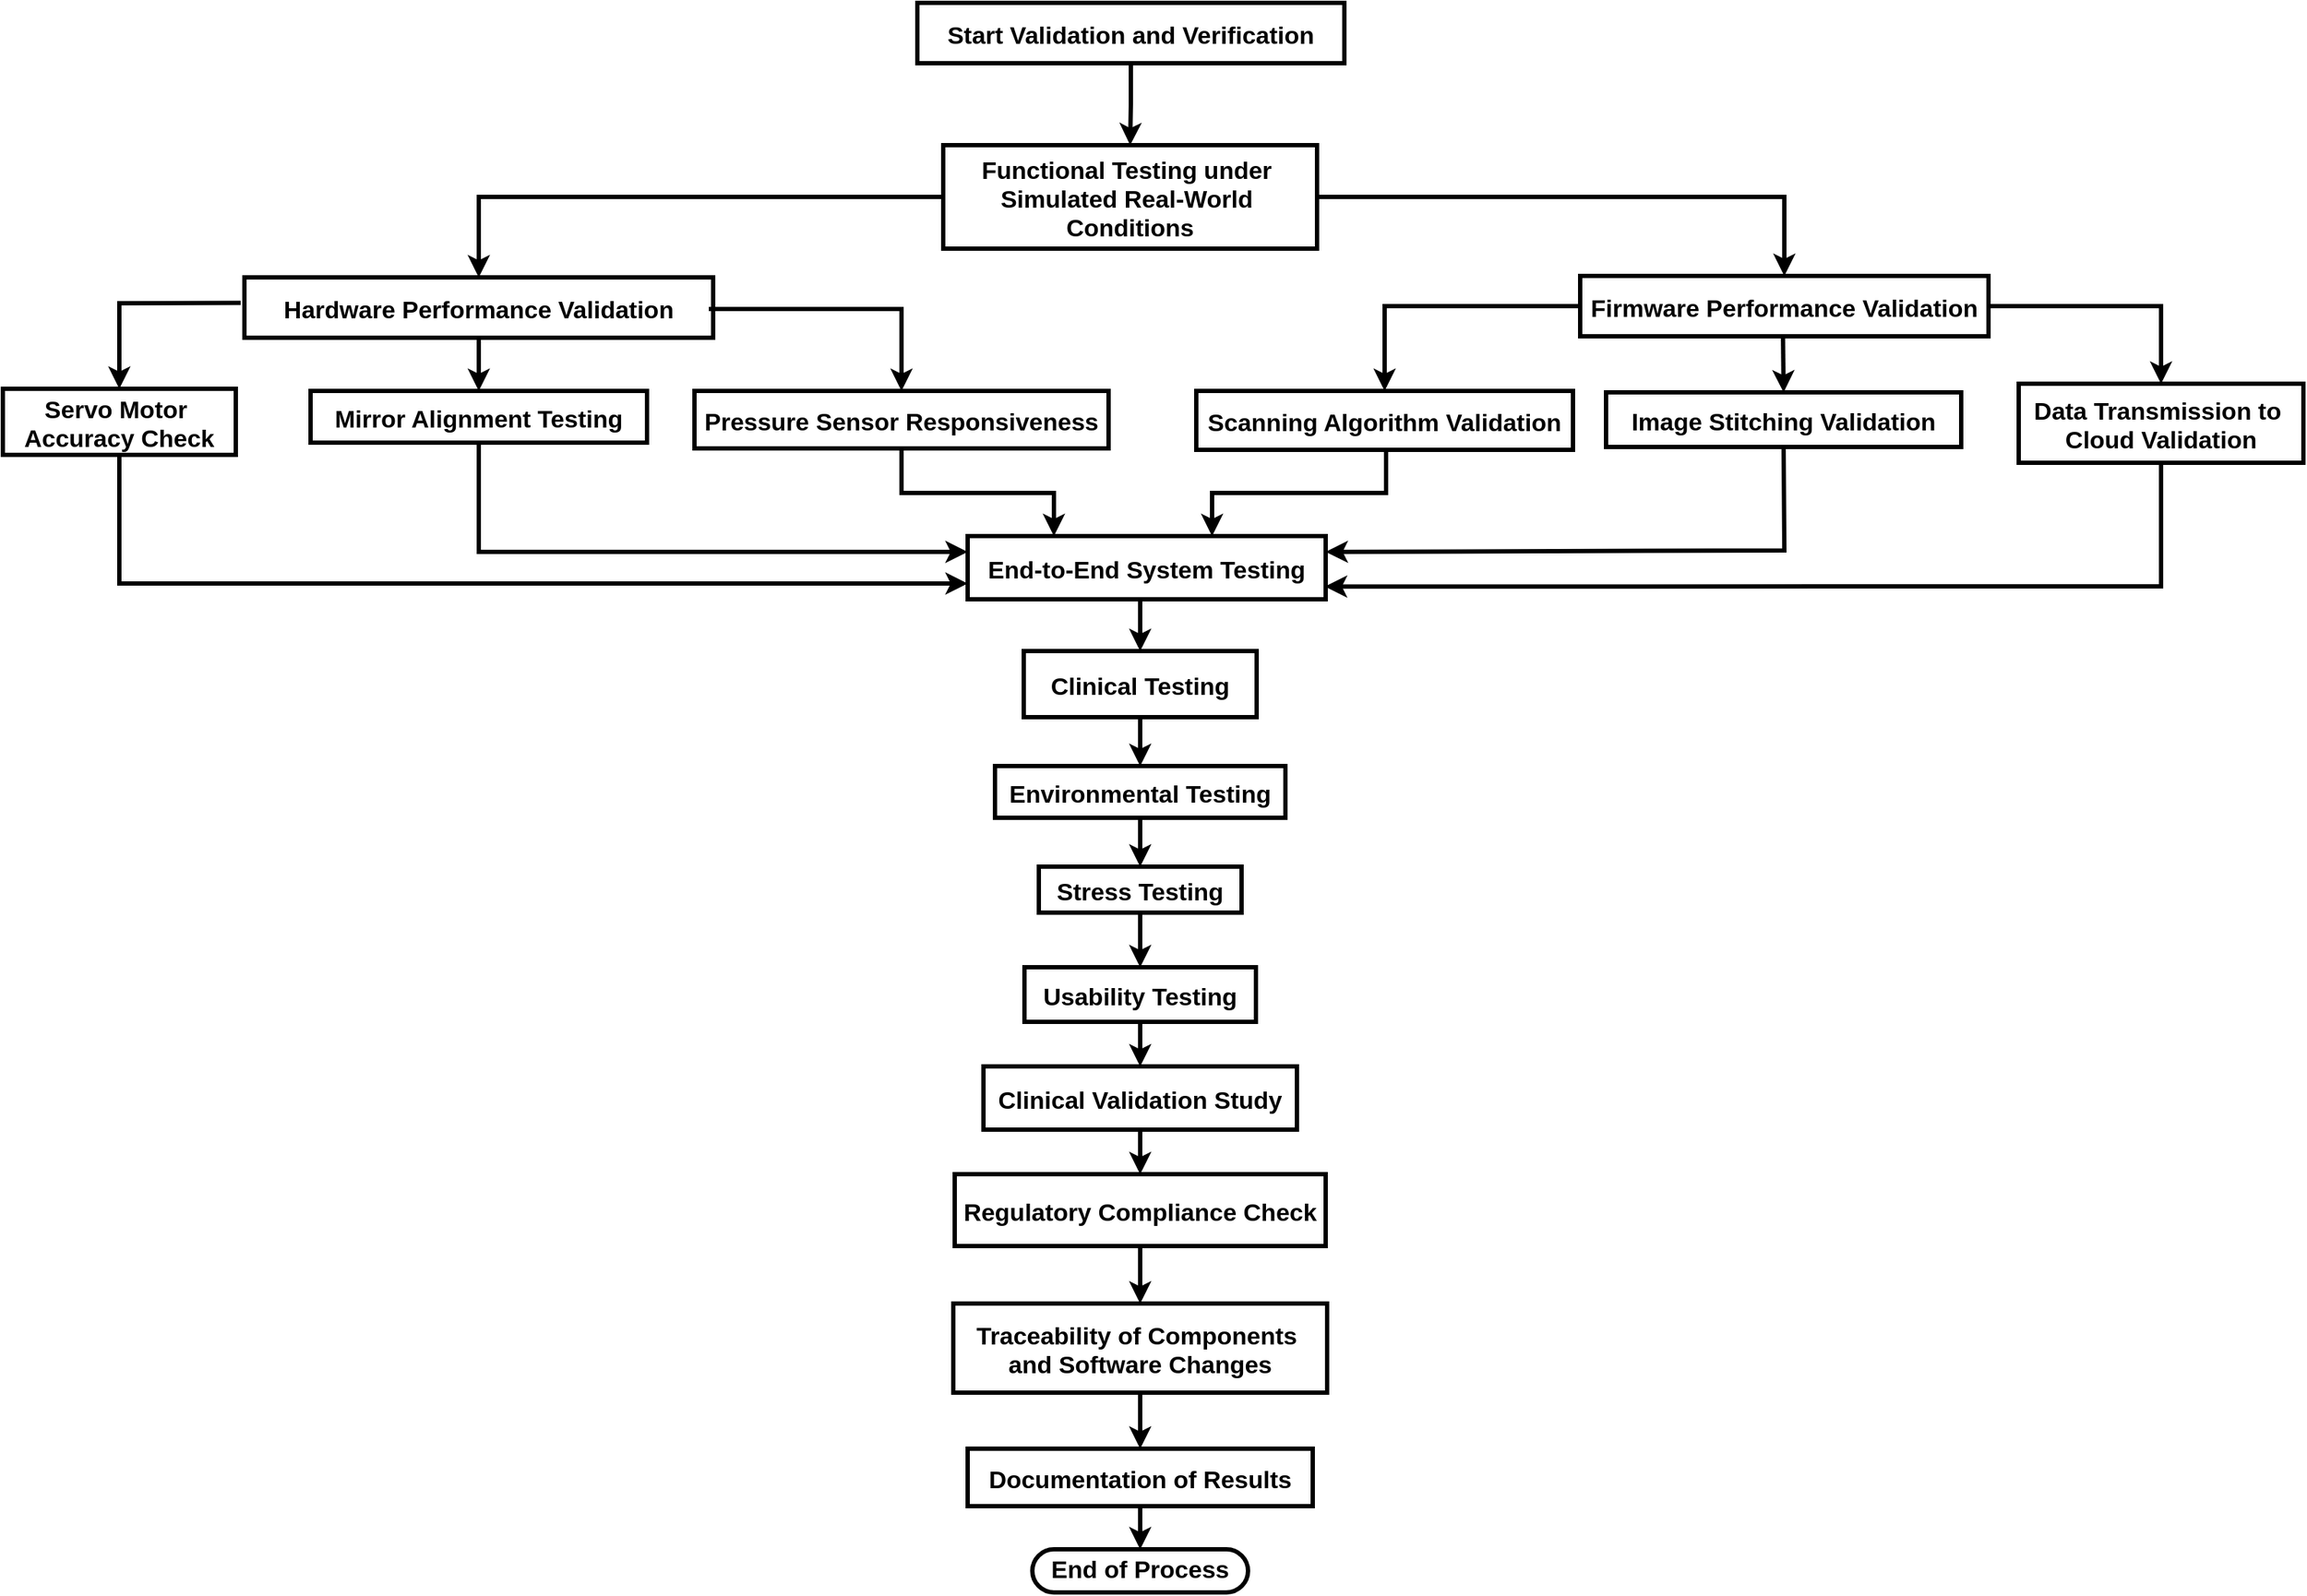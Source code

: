 <mxfile version="26.0.8">
  <diagram name="Page-1" id="9_S4-oZMPIDF2kMcaeqE">
    <mxGraphModel dx="1760" dy="1236" grid="1" gridSize="10" guides="1" tooltips="1" connect="1" arrows="1" fold="1" page="1" pageScale="1" pageWidth="850" pageHeight="1100" math="0" shadow="0">
      <root>
        <mxCell id="0" />
        <mxCell id="1" parent="0" />
        <mxCell id="mbjKoLQ1G7d1JcdDJhB6-5" value="" style="edgeStyle=orthogonalEdgeStyle;rounded=0;orthogonalLoop=1;jettySize=auto;html=1;strokeWidth=3;fontSize=17;" parent="1" source="RaB8Zx3YZueJD3Fqz5m5-1" target="RaB8Zx3YZueJD3Fqz5m5-2" edge="1">
          <mxGeometry relative="1" as="geometry" />
        </mxCell>
        <mxCell id="RaB8Zx3YZueJD3Fqz5m5-1" value="Start Validation and Verification" style="fillColor=none;strokeColor=default;strokeWidth=3;fontSize=17;fontStyle=1" parent="1" vertex="1">
          <mxGeometry x="755" y="49" width="297" height="42" as="geometry" />
        </mxCell>
        <mxCell id="RaB8Zx3YZueJD3Fqz5m5-2" value="Functional Testing under &#xa;Simulated Real-World &#xa;Conditions" style="fillColor=none;strokeColor=default;strokeWidth=3;fontSize=17;fontStyle=1" parent="1" vertex="1">
          <mxGeometry x="773" y="148" width="260" height="72" as="geometry" />
        </mxCell>
        <mxCell id="mbjKoLQ1G7d1JcdDJhB6-15" value="" style="edgeStyle=orthogonalEdgeStyle;rounded=0;orthogonalLoop=1;jettySize=auto;html=1;strokeWidth=3;fontSize=17;" parent="1" source="RaB8Zx3YZueJD3Fqz5m5-3" target="RaB8Zx3YZueJD3Fqz5m5-6" edge="1">
          <mxGeometry relative="1" as="geometry" />
        </mxCell>
        <mxCell id="RaB8Zx3YZueJD3Fqz5m5-3" value="Hardware Performance Validation" style="fillColor=none;strokeColor=default;strokeWidth=3;fontSize=17;fontStyle=1" parent="1" vertex="1">
          <mxGeometry x="287" y="240" width="326" height="42" as="geometry" />
        </mxCell>
        <mxCell id="RaB8Zx3YZueJD3Fqz5m5-4" value="Firmware Performance Validation" style="fillColor=none;strokeColor=default;strokeWidth=3;fontSize=17;fontStyle=1" parent="1" vertex="1">
          <mxGeometry x="1216" y="239" width="284" height="42" as="geometry" />
        </mxCell>
        <mxCell id="RaB8Zx3YZueJD3Fqz5m5-5" value="Servo Motor &#xa;Accuracy Check" style="fillColor=none;strokeColor=default;strokeWidth=3;fontSize=17;fontStyle=1" parent="1" vertex="1">
          <mxGeometry x="119" y="317.5" width="162" height="46" as="geometry" />
        </mxCell>
        <mxCell id="RaB8Zx3YZueJD3Fqz5m5-6" value="Mirror Alignment Testing" style="fillColor=none;strokeColor=default;strokeWidth=3;fontSize=17;fontStyle=1" parent="1" vertex="1">
          <mxGeometry x="333" y="319" width="234" height="36" as="geometry" />
        </mxCell>
        <mxCell id="mbjKoLQ1G7d1JcdDJhB6-38" value="" style="edgeStyle=orthogonalEdgeStyle;rounded=0;orthogonalLoop=1;jettySize=auto;html=1;strokeWidth=3;exitX=0.5;exitY=1;exitDx=0;exitDy=0;fontSize=17;" parent="1" source="RaB8Zx3YZueJD3Fqz5m5-7" target="RaB8Zx3YZueJD3Fqz5m5-11" edge="1">
          <mxGeometry relative="1" as="geometry">
            <Array as="points">
              <mxPoint x="744" y="390" />
              <mxPoint x="850" y="390" />
            </Array>
            <mxPoint x="744" y="369" as="sourcePoint" />
          </mxGeometry>
        </mxCell>
        <mxCell id="RaB8Zx3YZueJD3Fqz5m5-7" value="Pressure Sensor Responsiveness" style="fillColor=none;strokeColor=default;strokeWidth=3;fontSize=17;fontStyle=1" parent="1" vertex="1">
          <mxGeometry x="600" y="319" width="288" height="40" as="geometry" />
        </mxCell>
        <mxCell id="mbjKoLQ1G7d1JcdDJhB6-39" value="" style="edgeStyle=orthogonalEdgeStyle;rounded=0;orthogonalLoop=1;jettySize=auto;html=1;strokeWidth=3;exitX=0.5;exitY=1;exitDx=0;exitDy=0;fontSize=17;" parent="1" source="RaB8Zx3YZueJD3Fqz5m5-8" target="RaB8Zx3YZueJD3Fqz5m5-11" edge="1">
          <mxGeometry relative="1" as="geometry">
            <Array as="points">
              <mxPoint x="1081" y="390" />
              <mxPoint x="960" y="390" />
            </Array>
            <mxPoint x="1080" y="369" as="sourcePoint" />
          </mxGeometry>
        </mxCell>
        <mxCell id="RaB8Zx3YZueJD3Fqz5m5-8" value="Scanning Algorithm Validation" style="fillColor=none;strokeColor=default;strokeWidth=3;fontSize=17;fontStyle=1" parent="1" vertex="1">
          <mxGeometry x="949" y="319" width="262" height="41" as="geometry" />
        </mxCell>
        <mxCell id="RaB8Zx3YZueJD3Fqz5m5-9" value="Image Stitching Validation" style="fillColor=none;strokeColor=default;strokeWidth=3;fontSize=17;fontStyle=1" parent="1" vertex="1">
          <mxGeometry x="1234" y="320" width="247" height="38" as="geometry" />
        </mxCell>
        <mxCell id="RaB8Zx3YZueJD3Fqz5m5-10" value="Data Transmission to &#xa;Cloud Validation" style="fillColor=none;strokeColor=default;strokeWidth=3;fontSize=17;fontStyle=1" parent="1" vertex="1">
          <mxGeometry x="1521" y="314" width="198" height="55" as="geometry" />
        </mxCell>
        <mxCell id="mbjKoLQ1G7d1JcdDJhB6-20" value="" style="edgeStyle=orthogonalEdgeStyle;rounded=0;orthogonalLoop=1;jettySize=auto;html=1;strokeWidth=3;entryX=0.5;entryY=0;entryDx=0;entryDy=0;fontSize=17;" parent="1" target="RaB8Zx3YZueJD3Fqz5m5-12" edge="1">
          <mxGeometry relative="1" as="geometry">
            <mxPoint x="910" y="464" as="sourcePoint" />
            <mxPoint x="920" y="663" as="targetPoint" />
            <Array as="points">
              <mxPoint x="910" y="490" />
              <mxPoint x="910" y="490" />
            </Array>
          </mxGeometry>
        </mxCell>
        <mxCell id="RaB8Zx3YZueJD3Fqz5m5-11" value="End-to-End System Testing" style="fillColor=none;strokeColor=default;strokeWidth=3;fontSize=17;fontStyle=1" parent="1" vertex="1">
          <mxGeometry x="790" y="420" width="249" height="44" as="geometry" />
        </mxCell>
        <mxCell id="mbjKoLQ1G7d1JcdDJhB6-21" value="" style="edgeStyle=orthogonalEdgeStyle;rounded=0;orthogonalLoop=1;jettySize=auto;html=1;strokeWidth=3;fontSize=17;" parent="1" source="RaB8Zx3YZueJD3Fqz5m5-12" target="RaB8Zx3YZueJD3Fqz5m5-13" edge="1">
          <mxGeometry relative="1" as="geometry" />
        </mxCell>
        <mxCell id="RaB8Zx3YZueJD3Fqz5m5-12" value="Clinical Testing" style="fillColor=none;strokeColor=default;strokeWidth=3;fontSize=17;fontStyle=1" parent="1" vertex="1">
          <mxGeometry x="829" y="500" width="162" height="46" as="geometry" />
        </mxCell>
        <mxCell id="mbjKoLQ1G7d1JcdDJhB6-22" value="" style="edgeStyle=orthogonalEdgeStyle;rounded=0;orthogonalLoop=1;jettySize=auto;html=1;strokeWidth=3;fontSize=17;" parent="1" source="RaB8Zx3YZueJD3Fqz5m5-13" target="RaB8Zx3YZueJD3Fqz5m5-14" edge="1">
          <mxGeometry relative="1" as="geometry" />
        </mxCell>
        <mxCell id="RaB8Zx3YZueJD3Fqz5m5-13" value="Environmental Testing" style="fillColor=none;strokeColor=default;strokeWidth=3;fontSize=17;fontStyle=1" parent="1" vertex="1">
          <mxGeometry x="809" y="580" width="202" height="36" as="geometry" />
        </mxCell>
        <mxCell id="mbjKoLQ1G7d1JcdDJhB6-23" value="" style="edgeStyle=orthogonalEdgeStyle;rounded=0;orthogonalLoop=1;jettySize=auto;html=1;strokeWidth=3;fontSize=17;" parent="1" source="RaB8Zx3YZueJD3Fqz5m5-14" target="RaB8Zx3YZueJD3Fqz5m5-15" edge="1">
          <mxGeometry relative="1" as="geometry" />
        </mxCell>
        <mxCell id="RaB8Zx3YZueJD3Fqz5m5-14" value="Stress Testing" style="fillColor=none;strokeColor=default;strokeWidth=3;fontSize=17;fontStyle=1" parent="1" vertex="1">
          <mxGeometry x="839.5" y="650" width="141" height="32" as="geometry" />
        </mxCell>
        <mxCell id="mbjKoLQ1G7d1JcdDJhB6-24" value="" style="edgeStyle=orthogonalEdgeStyle;rounded=0;orthogonalLoop=1;jettySize=auto;html=1;strokeWidth=3;fontSize=17;" parent="1" source="RaB8Zx3YZueJD3Fqz5m5-15" target="RaB8Zx3YZueJD3Fqz5m5-16" edge="1">
          <mxGeometry relative="1" as="geometry" />
        </mxCell>
        <mxCell id="RaB8Zx3YZueJD3Fqz5m5-15" value="Usability Testing" style="fillColor=none;strokeColor=default;strokeWidth=3;fontSize=17;fontStyle=1" parent="1" vertex="1">
          <mxGeometry x="829.5" y="720" width="161" height="38" as="geometry" />
        </mxCell>
        <mxCell id="mbjKoLQ1G7d1JcdDJhB6-25" value="" style="edgeStyle=orthogonalEdgeStyle;rounded=0;orthogonalLoop=1;jettySize=auto;html=1;strokeWidth=3;fontSize=17;" parent="1" source="RaB8Zx3YZueJD3Fqz5m5-16" target="RaB8Zx3YZueJD3Fqz5m5-17" edge="1">
          <mxGeometry relative="1" as="geometry" />
        </mxCell>
        <mxCell id="RaB8Zx3YZueJD3Fqz5m5-16" value="Clinical Validation Study" style="fillColor=none;strokeColor=default;strokeWidth=3;fontSize=17;fontStyle=1" parent="1" vertex="1">
          <mxGeometry x="801" y="789" width="218" height="44" as="geometry" />
        </mxCell>
        <mxCell id="mbjKoLQ1G7d1JcdDJhB6-26" value="" style="edgeStyle=orthogonalEdgeStyle;rounded=0;orthogonalLoop=1;jettySize=auto;html=1;strokeWidth=3;fontSize=17;" parent="1" source="RaB8Zx3YZueJD3Fqz5m5-17" target="RaB8Zx3YZueJD3Fqz5m5-18" edge="1">
          <mxGeometry relative="1" as="geometry" />
        </mxCell>
        <mxCell id="RaB8Zx3YZueJD3Fqz5m5-17" value="Regulatory Compliance Check" style="fillColor=none;strokeColor=default;strokeWidth=3;fontSize=17;fontStyle=1" parent="1" vertex="1">
          <mxGeometry x="781" y="864" width="258" height="50" as="geometry" />
        </mxCell>
        <mxCell id="mbjKoLQ1G7d1JcdDJhB6-27" value="" style="edgeStyle=orthogonalEdgeStyle;rounded=0;orthogonalLoop=1;jettySize=auto;html=1;strokeWidth=3;fontSize=17;" parent="1" source="RaB8Zx3YZueJD3Fqz5m5-18" target="RaB8Zx3YZueJD3Fqz5m5-19" edge="1">
          <mxGeometry relative="1" as="geometry" />
        </mxCell>
        <mxCell id="RaB8Zx3YZueJD3Fqz5m5-18" value="Traceability of Components &#xa;and Software Changes" style="fillColor=none;strokeColor=default;strokeWidth=3;fontSize=17;fontStyle=1" parent="1" vertex="1">
          <mxGeometry x="780" y="954" width="260" height="62" as="geometry" />
        </mxCell>
        <mxCell id="mbjKoLQ1G7d1JcdDJhB6-28" value="" style="edgeStyle=orthogonalEdgeStyle;rounded=0;orthogonalLoop=1;jettySize=auto;html=1;strokeWidth=3;entryX=0.5;entryY=0;entryDx=0;entryDy=0;fontSize=17;" parent="1" source="RaB8Zx3YZueJD3Fqz5m5-19" target="PR9_6el4DPD6OROVmvY0-1" edge="1">
          <mxGeometry relative="1" as="geometry">
            <mxPoint x="690.5" y="1165.0" as="targetPoint" />
          </mxGeometry>
        </mxCell>
        <mxCell id="RaB8Zx3YZueJD3Fqz5m5-19" value="Documentation of Results" style="fillColor=none;strokeColor=default;strokeWidth=3;fontSize=17;fontStyle=1" parent="1" vertex="1">
          <mxGeometry x="790" y="1055" width="240" height="40" as="geometry" />
        </mxCell>
        <mxCell id="mbjKoLQ1G7d1JcdDJhB6-1" value="" style="endArrow=classic;html=1;rounded=0;entryX=0.5;entryY=0;entryDx=0;entryDy=0;exitX=0;exitY=0.5;exitDx=0;exitDy=0;strokeWidth=3;fontSize=17;" parent="1" source="RaB8Zx3YZueJD3Fqz5m5-2" target="RaB8Zx3YZueJD3Fqz5m5-3" edge="1">
          <mxGeometry width="50" height="50" relative="1" as="geometry">
            <mxPoint x="560" y="209" as="sourcePoint" />
            <mxPoint x="610" y="159" as="targetPoint" />
            <Array as="points">
              <mxPoint x="450" y="184" />
            </Array>
          </mxGeometry>
        </mxCell>
        <mxCell id="mbjKoLQ1G7d1JcdDJhB6-2" value="" style="endArrow=classic;html=1;rounded=0;entryX=0.5;entryY=0;entryDx=0;entryDy=0;exitX=1;exitY=0.5;exitDx=0;exitDy=0;strokeWidth=3;fontSize=17;" parent="1" source="RaB8Zx3YZueJD3Fqz5m5-2" target="RaB8Zx3YZueJD3Fqz5m5-4" edge="1">
          <mxGeometry width="50" height="50" relative="1" as="geometry">
            <mxPoint x="1438" y="190" as="sourcePoint" />
            <mxPoint x="1112" y="324" as="targetPoint" />
            <Array as="points">
              <mxPoint x="1358" y="184" />
            </Array>
          </mxGeometry>
        </mxCell>
        <mxCell id="mbjKoLQ1G7d1JcdDJhB6-12" value="" style="endArrow=classic;html=1;rounded=0;entryX=0.5;entryY=0;entryDx=0;entryDy=0;exitX=1;exitY=0.5;exitDx=0;exitDy=0;strokeWidth=3;fontSize=17;" parent="1" target="RaB8Zx3YZueJD3Fqz5m5-7" edge="1">
          <mxGeometry width="50" height="50" relative="1" as="geometry">
            <mxPoint x="610" y="262" as="sourcePoint" />
            <mxPoint x="744" y="366" as="targetPoint" />
            <Array as="points">
              <mxPoint x="744" y="262" />
            </Array>
          </mxGeometry>
        </mxCell>
        <mxCell id="mbjKoLQ1G7d1JcdDJhB6-13" value="" style="endArrow=classic;html=1;rounded=0;entryX=0.5;entryY=0;entryDx=0;entryDy=0;strokeWidth=3;exitX=-0.008;exitY=0.424;exitDx=0;exitDy=0;exitPerimeter=0;fontSize=17;" parent="1" source="RaB8Zx3YZueJD3Fqz5m5-3" target="RaB8Zx3YZueJD3Fqz5m5-5" edge="1">
          <mxGeometry width="50" height="50" relative="1" as="geometry">
            <mxPoint x="280" y="272" as="sourcePoint" />
            <mxPoint x="140" y="362" as="targetPoint" />
            <Array as="points">
              <mxPoint x="200" y="258" />
            </Array>
          </mxGeometry>
        </mxCell>
        <mxCell id="mbjKoLQ1G7d1JcdDJhB6-17" value="" style="edgeStyle=orthogonalEdgeStyle;rounded=0;orthogonalLoop=1;jettySize=auto;html=1;strokeWidth=3;entryX=0.5;entryY=0;entryDx=0;entryDy=0;fontSize=17;" parent="1" edge="1" target="RaB8Zx3YZueJD3Fqz5m5-9">
          <mxGeometry relative="1" as="geometry">
            <mxPoint x="1357.08" y="282" as="sourcePoint" />
            <mxPoint x="1357.08" y="366" as="targetPoint" />
          </mxGeometry>
        </mxCell>
        <mxCell id="mbjKoLQ1G7d1JcdDJhB6-18" value="" style="endArrow=classic;html=1;rounded=0;exitX=1;exitY=0.5;exitDx=0;exitDy=0;strokeWidth=3;entryX=0.5;entryY=0;entryDx=0;entryDy=0;fontSize=17;" parent="1" source="RaB8Zx3YZueJD3Fqz5m5-4" edge="1" target="RaB8Zx3YZueJD3Fqz5m5-10">
          <mxGeometry width="50" height="50" relative="1" as="geometry">
            <mxPoint x="1501" y="229" as="sourcePoint" />
            <mxPoint x="1660" y="270" as="targetPoint" />
            <Array as="points">
              <mxPoint x="1620" y="260" />
            </Array>
          </mxGeometry>
        </mxCell>
        <mxCell id="mbjKoLQ1G7d1JcdDJhB6-33" value="" style="endArrow=classic;html=1;rounded=0;exitX=0.5;exitY=1;exitDx=0;exitDy=0;entryX=0;entryY=0.75;entryDx=0;entryDy=0;strokeWidth=3;fontSize=17;" parent="1" source="RaB8Zx3YZueJD3Fqz5m5-5" target="RaB8Zx3YZueJD3Fqz5m5-11" edge="1">
          <mxGeometry width="50" height="50" relative="1" as="geometry">
            <mxPoint x="150" y="369" as="sourcePoint" />
            <mxPoint x="210" y="549" as="targetPoint" />
            <Array as="points">
              <mxPoint x="200" y="453" />
            </Array>
          </mxGeometry>
        </mxCell>
        <mxCell id="mbjKoLQ1G7d1JcdDJhB6-34" value="" style="endArrow=classic;html=1;rounded=0;strokeWidth=3;entryX=0;entryY=0.25;entryDx=0;entryDy=0;exitX=0.5;exitY=1;exitDx=0;exitDy=0;fontSize=17;" parent="1" source="RaB8Zx3YZueJD3Fqz5m5-6" edge="1" target="RaB8Zx3YZueJD3Fqz5m5-11">
          <mxGeometry width="50" height="50" relative="1" as="geometry">
            <mxPoint x="430.0" y="360" as="sourcePoint" />
            <mxPoint x="773" y="431" as="targetPoint" />
            <Array as="points">
              <mxPoint x="450" y="431" />
              <mxPoint x="623" y="431" />
            </Array>
          </mxGeometry>
        </mxCell>
        <mxCell id="mbjKoLQ1G7d1JcdDJhB6-36" value="" style="endArrow=classic;html=1;rounded=0;strokeWidth=3;entryX=0.998;entryY=0.798;entryDx=0;entryDy=0;entryPerimeter=0;exitX=0.5;exitY=1;exitDx=0;exitDy=0;fontSize=17;" parent="1" source="RaB8Zx3YZueJD3Fqz5m5-10" target="RaB8Zx3YZueJD3Fqz5m5-11" edge="1">
          <mxGeometry width="50" height="50" relative="1" as="geometry">
            <mxPoint x="1661" y="379" as="sourcePoint" />
            <mxPoint x="1080" y="639" as="targetPoint" />
            <Array as="points">
              <mxPoint x="1620" y="455" />
            </Array>
          </mxGeometry>
        </mxCell>
        <mxCell id="mbjKoLQ1G7d1JcdDJhB6-37" value="" style="endArrow=classic;html=1;rounded=0;strokeWidth=3;entryX=1;entryY=0.25;entryDx=0;entryDy=0;exitX=0.5;exitY=1;exitDx=0;exitDy=0;fontSize=17;" parent="1" source="RaB8Zx3YZueJD3Fqz5m5-9" edge="1" target="RaB8Zx3YZueJD3Fqz5m5-11">
          <mxGeometry width="50" height="50" relative="1" as="geometry">
            <mxPoint x="1359.97" y="371.704" as="sourcePoint" />
            <mxPoint x="1024" y="580" as="targetPoint" />
            <Array as="points">
              <mxPoint x="1358" y="430" />
            </Array>
          </mxGeometry>
        </mxCell>
        <mxCell id="PR9_6el4DPD6OROVmvY0-1" value="&lt;span style=&quot;font-weight: 700; text-wrap-mode: nowrap;&quot;&gt;End of Process&lt;/span&gt;" style="rounded=1;whiteSpace=wrap;html=1;strokeWidth=3;arcSize=50;fontSize=17;" vertex="1" parent="1">
          <mxGeometry x="835" y="1125" width="150" height="30" as="geometry" />
        </mxCell>
        <mxCell id="PR9_6el4DPD6OROVmvY0-4" value="" style="endArrow=classic;html=1;rounded=0;entryX=0.5;entryY=0;entryDx=0;entryDy=0;exitX=0;exitY=0.5;exitDx=0;exitDy=0;strokeWidth=3;fontSize=17;" edge="1" parent="1" source="RaB8Zx3YZueJD3Fqz5m5-4" target="RaB8Zx3YZueJD3Fqz5m5-8">
          <mxGeometry width="50" height="50" relative="1" as="geometry">
            <mxPoint x="1080" y="260" as="sourcePoint" />
            <mxPoint x="1120" y="236" as="targetPoint" />
            <Array as="points">
              <mxPoint x="1080" y="260" />
            </Array>
          </mxGeometry>
        </mxCell>
      </root>
    </mxGraphModel>
  </diagram>
</mxfile>
